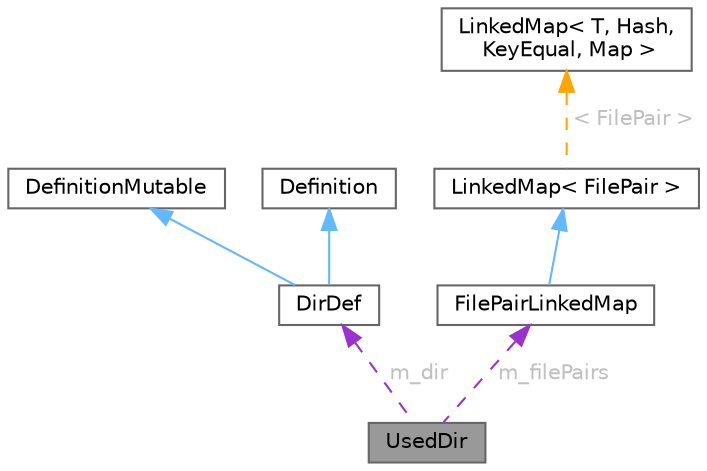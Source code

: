 digraph "UsedDir"
{
 // INTERACTIVE_SVG=YES
 // LATEX_PDF_SIZE
  bgcolor="transparent";
  edge [fontname=Helvetica,fontsize=10,labelfontname=Helvetica,labelfontsize=10];
  node [fontname=Helvetica,fontsize=10,shape=box,height=0.2,width=0.4];
  Node1 [id="Node000001",label="UsedDir",height=0.2,width=0.4,color="gray40", fillcolor="grey60", style="filled", fontcolor="black",tooltip="Usage information of a directory."];
  Node2 -> Node1 [id="edge1_Node000001_Node000002",dir="back",color="darkorchid3",style="dashed",tooltip=" ",label=" m_dir",fontcolor="grey" ];
  Node2 [id="Node000002",label="DirDef",height=0.2,width=0.4,color="gray40", fillcolor="white", style="filled",URL="$d4/dd4/class_dir_def.html",tooltip="A model of a directory symbol."];
  Node3 -> Node2 [id="edge2_Node000002_Node000003",dir="back",color="steelblue1",style="solid",tooltip=" "];
  Node3 [id="Node000003",label="DefinitionMutable",height=0.2,width=0.4,color="gray40", fillcolor="white", style="filled",URL="$d0/d46/class_definition_mutable.html",tooltip=" "];
  Node4 -> Node2 [id="edge3_Node000002_Node000004",dir="back",color="steelblue1",style="solid",tooltip=" "];
  Node4 [id="Node000004",label="Definition",height=0.2,width=0.4,color="gray40", fillcolor="white", style="filled",URL="$d5/dcc/class_definition.html",tooltip="The common base class of all entity definitions found in the sources."];
  Node5 -> Node1 [id="edge4_Node000001_Node000005",dir="back",color="darkorchid3",style="dashed",tooltip=" ",label=" m_filePairs",fontcolor="grey" ];
  Node5 [id="Node000005",label="FilePairLinkedMap",height=0.2,width=0.4,color="gray40", fillcolor="white", style="filled",URL="$d3/d29/class_file_pair_linked_map.html",tooltip="A linked map of file pairs."];
  Node6 -> Node5 [id="edge5_Node000005_Node000006",dir="back",color="steelblue1",style="solid",tooltip=" "];
  Node6 [id="Node000006",label="LinkedMap\< FilePair \>",height=0.2,width=0.4,color="gray40", fillcolor="white", style="filled",URL="$d0/d2c/class_linked_map.html",tooltip=" "];
  Node7 -> Node6 [id="edge6_Node000006_Node000007",dir="back",color="orange",style="dashed",tooltip=" ",label=" \< FilePair \>",fontcolor="grey" ];
  Node7 [id="Node000007",label="LinkedMap\< T, Hash,\l KeyEqual, Map \>",height=0.2,width=0.4,color="gray40", fillcolor="white", style="filled",URL="$d0/d2c/class_linked_map.html",tooltip="Container class representing a vector of objects with keys."];
}
